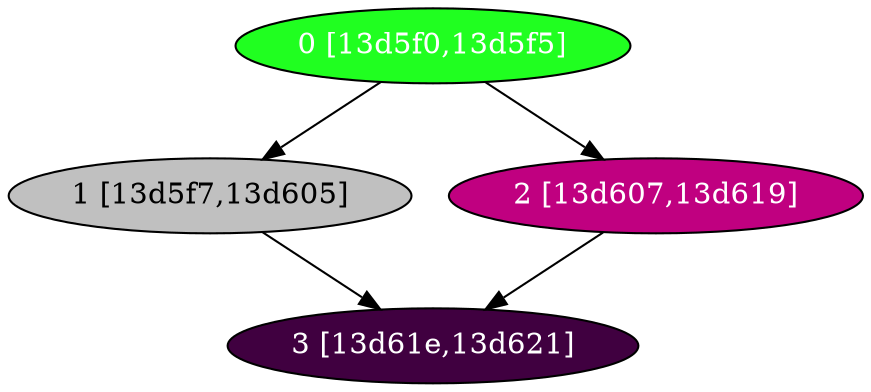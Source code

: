 diGraph libnss3{
	libnss3_0  [style=filled fillcolor="#20FF20" fontcolor="#ffffff" shape=oval label="0 [13d5f0,13d5f5]"]
	libnss3_1  [style=filled fillcolor="#C0C0C0" fontcolor="#000000" shape=oval label="1 [13d5f7,13d605]"]
	libnss3_2  [style=filled fillcolor="#C00080" fontcolor="#ffffff" shape=oval label="2 [13d607,13d619]"]
	libnss3_3  [style=filled fillcolor="#400040" fontcolor="#ffffff" shape=oval label="3 [13d61e,13d621]"]

	libnss3_0 -> libnss3_1
	libnss3_0 -> libnss3_2
	libnss3_1 -> libnss3_3
	libnss3_2 -> libnss3_3
}